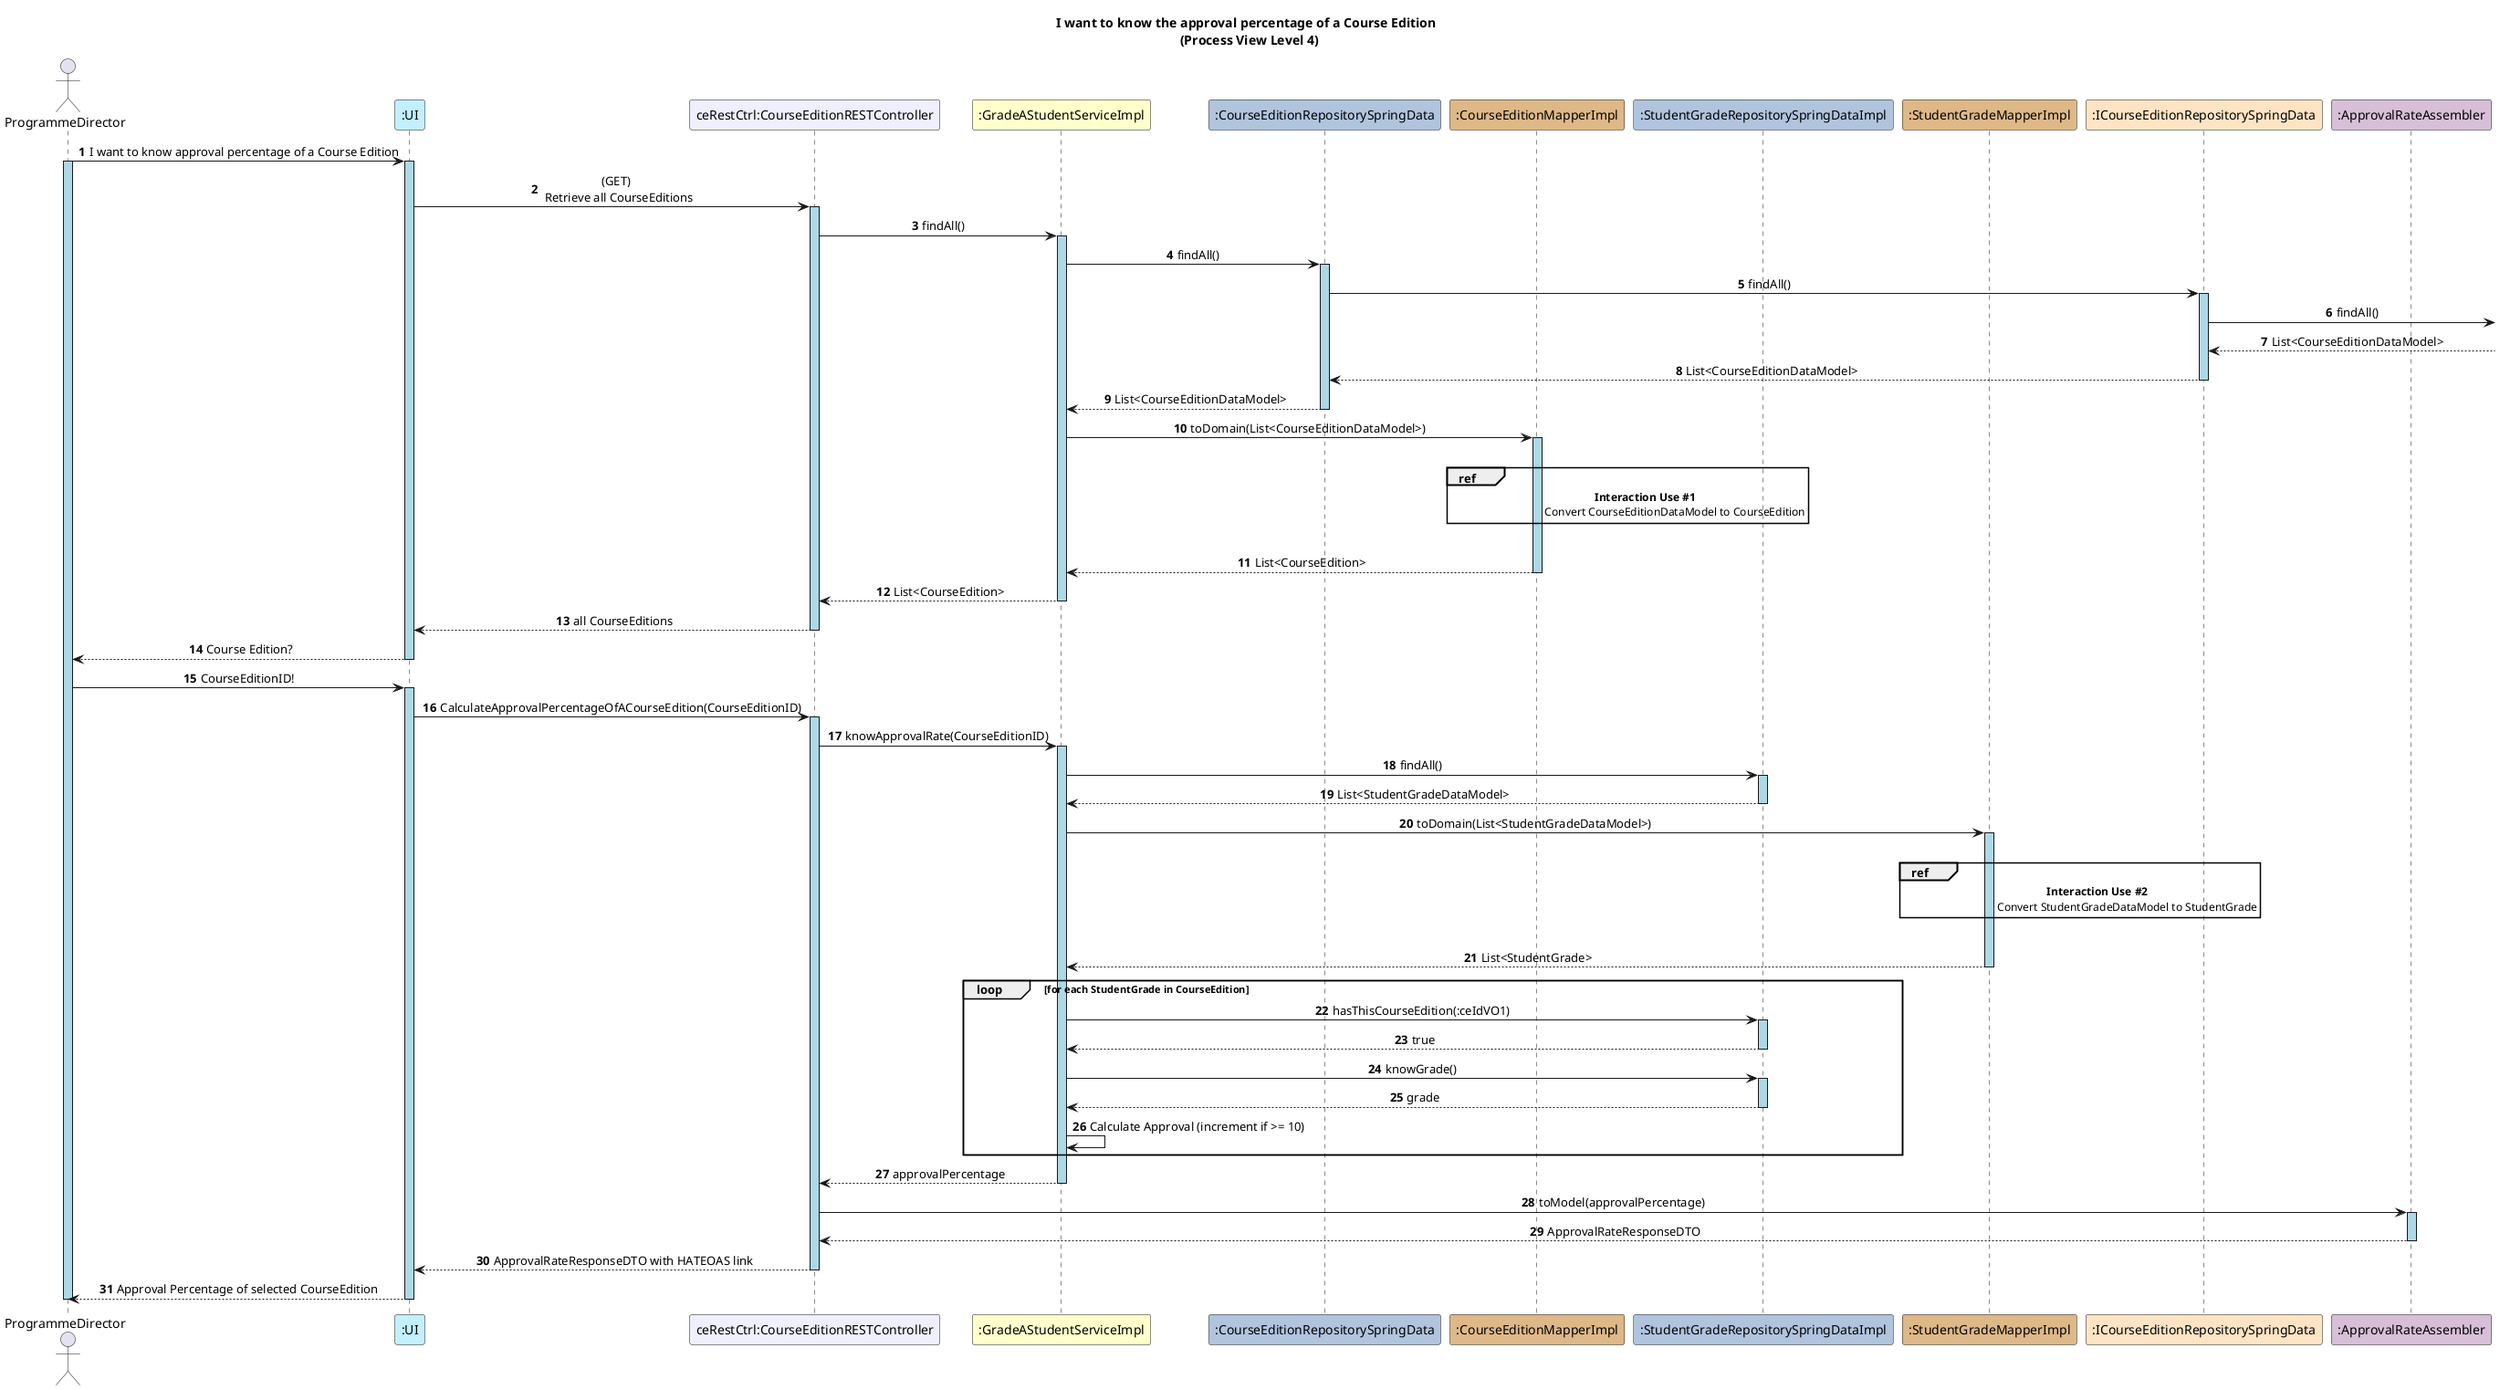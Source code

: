@startuml
autonumber
skinparam sequenceMessageAlign center
skinparam sequenceLifeLineBackgroundColor lightblue
title I want to know the approval percentage of a Course Edition \n (Process View Level 4)

actor ProgrammeDirector
participant ":UI" as UI #application
participant "ceRestCtrl:CourseEditionRESTController" as RestCtrl #motivation
participant ":GradeAStudentServiceImpl" as SGService #business
participant ":CourseEditionRepositorySpringData" as courseEditionRepo #lightsteelblue
participant ":CourseEditionMapperImpl" as ceMapper #burlywood
participant ":StudentGradeRepositorySpringDataImpl" as SGRepoSpringData #lightsteelblue
participant ":StudentGradeMapperImpl" as sgMapper #burlywood
participant ":ICourseEditionRepositorySpringData" as iCourseEditionRepo #bisque
participant ":ApprovalRateAssembler" as approvalRateAssembler #thistle

ProgrammeDirector -> UI : I want to know approval percentage of a Course Edition
activate ProgrammeDirector
activate UI

UI -> RestCtrl : (GET) \n Retrieve all CourseEditions
activate RestCtrl

RestCtrl -> SGService : findAll()
activate SGService

SGService -> courseEditionRepo : findAll()
activate courseEditionRepo

courseEditionRepo -> iCourseEditionRepo : findAll()
activate iCourseEditionRepo

iCourseEditionRepo -> : findAll()
iCourseEditionRepo <-- : List<CourseEditionDataModel>
courseEditionRepo <-- iCourseEditionRepo : List<CourseEditionDataModel>
deactivate iCourseEditionRepo

courseEditionRepo --> SGService : List<CourseEditionDataModel>
deactivate courseEditionRepo

SGService -> ceMapper : toDomain(List<CourseEditionDataModel>)
activate ceMapper

|||
ref over ceMapper
 \t    **Interaction Use #1**
        \t\t\t\t Convert CourseEditionDataModel to CourseEdition
end ref
|||

ceMapper --> SGService : List<CourseEdition>
deactivate ceMapper

SGService --> RestCtrl : List<CourseEdition>
deactivate SGService

RestCtrl --> UI : all CourseEditions
deactivate RestCtrl

UI --> ProgrammeDirector : Course Edition?
deactivate UI

ProgrammeDirector -> UI : CourseEditionID!
activate UI

UI -> RestCtrl : CalculateApprovalPercentageOfACourseEdition(CourseEditionID)
activate RestCtrl

RestCtrl -> SGService : knowApprovalRate(CourseEditionID)
activate SGService

SGService -> SGRepoSpringData : findAll()
activate SGRepoSpringData

SGRepoSpringData --> SGService : List<StudentGradeDataModel>
deactivate SGRepoSpringData

SGService -> sgMapper : toDomain(List<StudentGradeDataModel>)
activate sgMapper

|||
ref over sgMapper
 \t    **Interaction Use #2**
        \t\t\t\t Convert StudentGradeDataModel to StudentGrade
end ref
|||

sgMapper --> SGService : List<StudentGrade>
deactivate sgMapper

loop for each StudentGrade in CourseEdition
    SGService -> SGRepoSpringData : hasThisCourseEdition(:ceIdVO1)
    activate SGRepoSpringData
    SGRepoSpringData --> SGService : true
    deactivate SGRepoSpringData

    SGService -> SGRepoSpringData : knowGrade()
    activate SGRepoSpringData
    SGRepoSpringData --> SGService : grade
    deactivate SGRepoSpringData

    SGService -> SGService : Calculate Approval (increment if >= 10)
end

SGService --> RestCtrl : approvalPercentage
deactivate SGService

RestCtrl -> approvalRateAssembler : toModel(approvalPercentage)
activate approvalRateAssembler
approvalRateAssembler --> RestCtrl : ApprovalRateResponseDTO
deactivate approvalRateAssembler

RestCtrl --> UI : ApprovalRateResponseDTO with HATEOAS link
deactivate RestCtrl

UI --> ProgrammeDirector : Approval Percentage of selected CourseEdition
deactivate UI
deactivate ProgrammeDirector
@enduml
